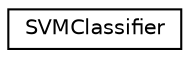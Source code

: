digraph "Graphical Class Hierarchy"
{
  edge [fontname="Helvetica",fontsize="10",labelfontname="Helvetica",labelfontsize="10"];
  node [fontname="Helvetica",fontsize="10",shape=record];
  rankdir="LR";
  Node0 [label="SVMClassifier",height=0.2,width=0.4,color="black", fillcolor="white", style="filled",URL="$classSVMClassifier.html"];
}
